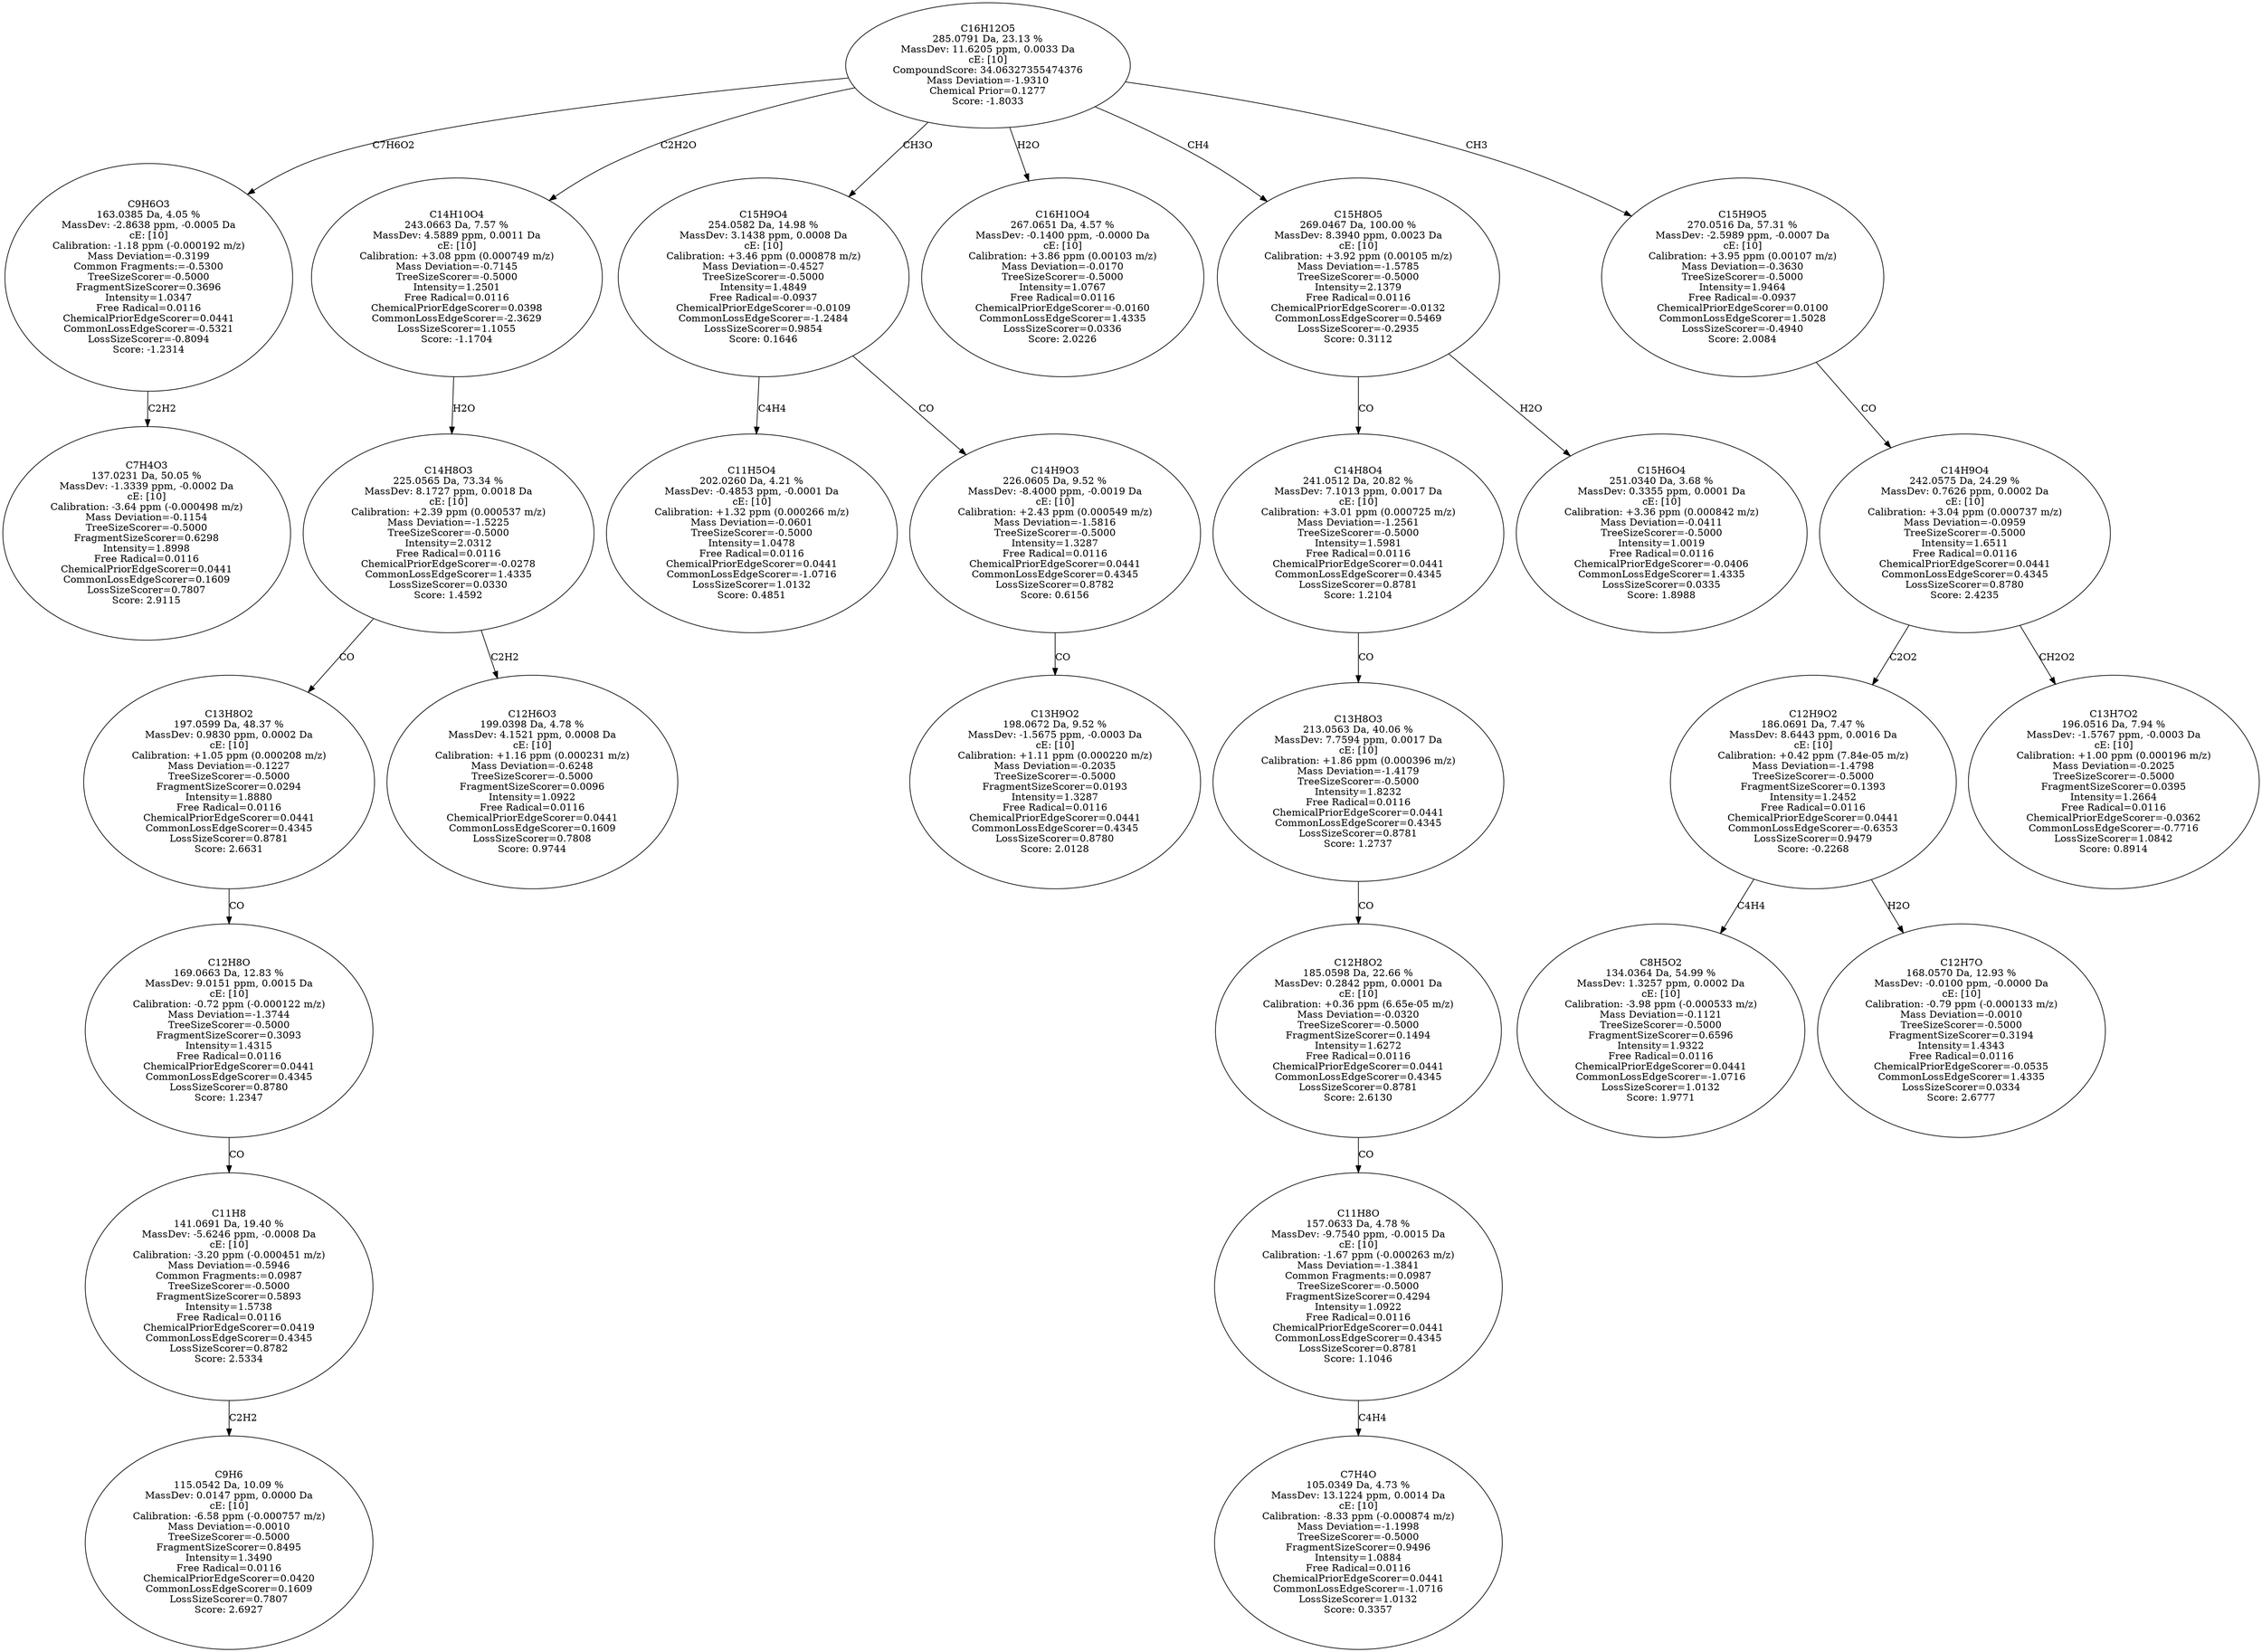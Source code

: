 strict digraph {
v1 [label="C7H4O3\n137.0231 Da, 50.05 %\nMassDev: -1.3339 ppm, -0.0002 Da\ncE: [10]\nCalibration: -3.64 ppm (-0.000498 m/z)\nMass Deviation=-0.1154\nTreeSizeScorer=-0.5000\nFragmentSizeScorer=0.6298\nIntensity=1.8998\nFree Radical=0.0116\nChemicalPriorEdgeScorer=0.0441\nCommonLossEdgeScorer=0.1609\nLossSizeScorer=0.7807\nScore: 2.9115"];
v2 [label="C9H6O3\n163.0385 Da, 4.05 %\nMassDev: -2.8638 ppm, -0.0005 Da\ncE: [10]\nCalibration: -1.18 ppm (-0.000192 m/z)\nMass Deviation=-0.3199\nCommon Fragments:=-0.5300\nTreeSizeScorer=-0.5000\nFragmentSizeScorer=0.3696\nIntensity=1.0347\nFree Radical=0.0116\nChemicalPriorEdgeScorer=0.0441\nCommonLossEdgeScorer=-0.5321\nLossSizeScorer=-0.8094\nScore: -1.2314"];
v3 [label="C9H6\n115.0542 Da, 10.09 %\nMassDev: 0.0147 ppm, 0.0000 Da\ncE: [10]\nCalibration: -6.58 ppm (-0.000757 m/z)\nMass Deviation=-0.0010\nTreeSizeScorer=-0.5000\nFragmentSizeScorer=0.8495\nIntensity=1.3490\nFree Radical=0.0116\nChemicalPriorEdgeScorer=0.0420\nCommonLossEdgeScorer=0.1609\nLossSizeScorer=0.7807\nScore: 2.6927"];
v4 [label="C11H8\n141.0691 Da, 19.40 %\nMassDev: -5.6246 ppm, -0.0008 Da\ncE: [10]\nCalibration: -3.20 ppm (-0.000451 m/z)\nMass Deviation=-0.5946\nCommon Fragments:=0.0987\nTreeSizeScorer=-0.5000\nFragmentSizeScorer=0.5893\nIntensity=1.5738\nFree Radical=0.0116\nChemicalPriorEdgeScorer=0.0419\nCommonLossEdgeScorer=0.4345\nLossSizeScorer=0.8782\nScore: 2.5334"];
v5 [label="C12H8O\n169.0663 Da, 12.83 %\nMassDev: 9.0151 ppm, 0.0015 Da\ncE: [10]\nCalibration: -0.72 ppm (-0.000122 m/z)\nMass Deviation=-1.3744\nTreeSizeScorer=-0.5000\nFragmentSizeScorer=0.3093\nIntensity=1.4315\nFree Radical=0.0116\nChemicalPriorEdgeScorer=0.0441\nCommonLossEdgeScorer=0.4345\nLossSizeScorer=0.8780\nScore: 1.2347"];
v6 [label="C13H8O2\n197.0599 Da, 48.37 %\nMassDev: 0.9830 ppm, 0.0002 Da\ncE: [10]\nCalibration: +1.05 ppm (0.000208 m/z)\nMass Deviation=-0.1227\nTreeSizeScorer=-0.5000\nFragmentSizeScorer=0.0294\nIntensity=1.8880\nFree Radical=0.0116\nChemicalPriorEdgeScorer=0.0441\nCommonLossEdgeScorer=0.4345\nLossSizeScorer=0.8781\nScore: 2.6631"];
v7 [label="C12H6O3\n199.0398 Da, 4.78 %\nMassDev: 4.1521 ppm, 0.0008 Da\ncE: [10]\nCalibration: +1.16 ppm (0.000231 m/z)\nMass Deviation=-0.6248\nTreeSizeScorer=-0.5000\nFragmentSizeScorer=0.0096\nIntensity=1.0922\nFree Radical=0.0116\nChemicalPriorEdgeScorer=0.0441\nCommonLossEdgeScorer=0.1609\nLossSizeScorer=0.7808\nScore: 0.9744"];
v8 [label="C14H8O3\n225.0565 Da, 73.34 %\nMassDev: 8.1727 ppm, 0.0018 Da\ncE: [10]\nCalibration: +2.39 ppm (0.000537 m/z)\nMass Deviation=-1.5225\nTreeSizeScorer=-0.5000\nIntensity=2.0312\nFree Radical=0.0116\nChemicalPriorEdgeScorer=-0.0278\nCommonLossEdgeScorer=1.4335\nLossSizeScorer=0.0330\nScore: 1.4592"];
v9 [label="C14H10O4\n243.0663 Da, 7.57 %\nMassDev: 4.5889 ppm, 0.0011 Da\ncE: [10]\nCalibration: +3.08 ppm (0.000749 m/z)\nMass Deviation=-0.7145\nTreeSizeScorer=-0.5000\nIntensity=1.2501\nFree Radical=0.0116\nChemicalPriorEdgeScorer=0.0398\nCommonLossEdgeScorer=-2.3629\nLossSizeScorer=1.1055\nScore: -1.1704"];
v10 [label="C11H5O4\n202.0260 Da, 4.21 %\nMassDev: -0.4853 ppm, -0.0001 Da\ncE: [10]\nCalibration: +1.32 ppm (0.000266 m/z)\nMass Deviation=-0.0601\nTreeSizeScorer=-0.5000\nIntensity=1.0478\nFree Radical=0.0116\nChemicalPriorEdgeScorer=0.0441\nCommonLossEdgeScorer=-1.0716\nLossSizeScorer=1.0132\nScore: 0.4851"];
v11 [label="C13H9O2\n198.0672 Da, 9.52 %\nMassDev: -1.5675 ppm, -0.0003 Da\ncE: [10]\nCalibration: +1.11 ppm (0.000220 m/z)\nMass Deviation=-0.2035\nTreeSizeScorer=-0.5000\nFragmentSizeScorer=0.0193\nIntensity=1.3287\nFree Radical=0.0116\nChemicalPriorEdgeScorer=0.0441\nCommonLossEdgeScorer=0.4345\nLossSizeScorer=0.8780\nScore: 2.0128"];
v12 [label="C14H9O3\n226.0605 Da, 9.52 %\nMassDev: -8.4000 ppm, -0.0019 Da\ncE: [10]\nCalibration: +2.43 ppm (0.000549 m/z)\nMass Deviation=-1.5816\nTreeSizeScorer=-0.5000\nIntensity=1.3287\nFree Radical=0.0116\nChemicalPriorEdgeScorer=0.0441\nCommonLossEdgeScorer=0.4345\nLossSizeScorer=0.8782\nScore: 0.6156"];
v13 [label="C15H9O4\n254.0582 Da, 14.98 %\nMassDev: 3.1438 ppm, 0.0008 Da\ncE: [10]\nCalibration: +3.46 ppm (0.000878 m/z)\nMass Deviation=-0.4527\nTreeSizeScorer=-0.5000\nIntensity=1.4849\nFree Radical=-0.0937\nChemicalPriorEdgeScorer=-0.0109\nCommonLossEdgeScorer=-1.2484\nLossSizeScorer=0.9854\nScore: 0.1646"];
v14 [label="C16H10O4\n267.0651 Da, 4.57 %\nMassDev: -0.1400 ppm, -0.0000 Da\ncE: [10]\nCalibration: +3.86 ppm (0.00103 m/z)\nMass Deviation=-0.0170\nTreeSizeScorer=-0.5000\nIntensity=1.0767\nFree Radical=0.0116\nChemicalPriorEdgeScorer=-0.0160\nCommonLossEdgeScorer=1.4335\nLossSizeScorer=0.0336\nScore: 2.0226"];
v15 [label="C7H4O\n105.0349 Da, 4.73 %\nMassDev: 13.1224 ppm, 0.0014 Da\ncE: [10]\nCalibration: -8.33 ppm (-0.000874 m/z)\nMass Deviation=-1.1998\nTreeSizeScorer=-0.5000\nFragmentSizeScorer=0.9496\nIntensity=1.0884\nFree Radical=0.0116\nChemicalPriorEdgeScorer=0.0441\nCommonLossEdgeScorer=-1.0716\nLossSizeScorer=1.0132\nScore: 0.3357"];
v16 [label="C11H8O\n157.0633 Da, 4.78 %\nMassDev: -9.7540 ppm, -0.0015 Da\ncE: [10]\nCalibration: -1.67 ppm (-0.000263 m/z)\nMass Deviation=-1.3841\nCommon Fragments:=0.0987\nTreeSizeScorer=-0.5000\nFragmentSizeScorer=0.4294\nIntensity=1.0922\nFree Radical=0.0116\nChemicalPriorEdgeScorer=0.0441\nCommonLossEdgeScorer=0.4345\nLossSizeScorer=0.8781\nScore: 1.1046"];
v17 [label="C12H8O2\n185.0598 Da, 22.66 %\nMassDev: 0.2842 ppm, 0.0001 Da\ncE: [10]\nCalibration: +0.36 ppm (6.65e-05 m/z)\nMass Deviation=-0.0320\nTreeSizeScorer=-0.5000\nFragmentSizeScorer=0.1494\nIntensity=1.6272\nFree Radical=0.0116\nChemicalPriorEdgeScorer=0.0441\nCommonLossEdgeScorer=0.4345\nLossSizeScorer=0.8781\nScore: 2.6130"];
v18 [label="C13H8O3\n213.0563 Da, 40.06 %\nMassDev: 7.7594 ppm, 0.0017 Da\ncE: [10]\nCalibration: +1.86 ppm (0.000396 m/z)\nMass Deviation=-1.4179\nTreeSizeScorer=-0.5000\nIntensity=1.8232\nFree Radical=0.0116\nChemicalPriorEdgeScorer=0.0441\nCommonLossEdgeScorer=0.4345\nLossSizeScorer=0.8781\nScore: 1.2737"];
v19 [label="C14H8O4\n241.0512 Da, 20.82 %\nMassDev: 7.1013 ppm, 0.0017 Da\ncE: [10]\nCalibration: +3.01 ppm (0.000725 m/z)\nMass Deviation=-1.2561\nTreeSizeScorer=-0.5000\nIntensity=1.5981\nFree Radical=0.0116\nChemicalPriorEdgeScorer=0.0441\nCommonLossEdgeScorer=0.4345\nLossSizeScorer=0.8781\nScore: 1.2104"];
v20 [label="C15H6O4\n251.0340 Da, 3.68 %\nMassDev: 0.3355 ppm, 0.0001 Da\ncE: [10]\nCalibration: +3.36 ppm (0.000842 m/z)\nMass Deviation=-0.0411\nTreeSizeScorer=-0.5000\nIntensity=1.0019\nFree Radical=0.0116\nChemicalPriorEdgeScorer=-0.0406\nCommonLossEdgeScorer=1.4335\nLossSizeScorer=0.0335\nScore: 1.8988"];
v21 [label="C15H8O5\n269.0467 Da, 100.00 %\nMassDev: 8.3940 ppm, 0.0023 Da\ncE: [10]\nCalibration: +3.92 ppm (0.00105 m/z)\nMass Deviation=-1.5785\nTreeSizeScorer=-0.5000\nIntensity=2.1379\nFree Radical=0.0116\nChemicalPriorEdgeScorer=-0.0132\nCommonLossEdgeScorer=0.5469\nLossSizeScorer=-0.2935\nScore: 0.3112"];
v22 [label="C8H5O2\n134.0364 Da, 54.99 %\nMassDev: 1.3257 ppm, 0.0002 Da\ncE: [10]\nCalibration: -3.98 ppm (-0.000533 m/z)\nMass Deviation=-0.1121\nTreeSizeScorer=-0.5000\nFragmentSizeScorer=0.6596\nIntensity=1.9322\nFree Radical=0.0116\nChemicalPriorEdgeScorer=0.0441\nCommonLossEdgeScorer=-1.0716\nLossSizeScorer=1.0132\nScore: 1.9771"];
v23 [label="C12H7O\n168.0570 Da, 12.93 %\nMassDev: -0.0100 ppm, -0.0000 Da\ncE: [10]\nCalibration: -0.79 ppm (-0.000133 m/z)\nMass Deviation=-0.0010\nTreeSizeScorer=-0.5000\nFragmentSizeScorer=0.3194\nIntensity=1.4343\nFree Radical=0.0116\nChemicalPriorEdgeScorer=-0.0535\nCommonLossEdgeScorer=1.4335\nLossSizeScorer=0.0334\nScore: 2.6777"];
v24 [label="C12H9O2\n186.0691 Da, 7.47 %\nMassDev: 8.6443 ppm, 0.0016 Da\ncE: [10]\nCalibration: +0.42 ppm (7.84e-05 m/z)\nMass Deviation=-1.4798\nTreeSizeScorer=-0.5000\nFragmentSizeScorer=0.1393\nIntensity=1.2452\nFree Radical=0.0116\nChemicalPriorEdgeScorer=0.0441\nCommonLossEdgeScorer=-0.6353\nLossSizeScorer=0.9479\nScore: -0.2268"];
v25 [label="C13H7O2\n196.0516 Da, 7.94 %\nMassDev: -1.5767 ppm, -0.0003 Da\ncE: [10]\nCalibration: +1.00 ppm (0.000196 m/z)\nMass Deviation=-0.2025\nTreeSizeScorer=-0.5000\nFragmentSizeScorer=0.0395\nIntensity=1.2664\nFree Radical=0.0116\nChemicalPriorEdgeScorer=-0.0362\nCommonLossEdgeScorer=-0.7716\nLossSizeScorer=1.0842\nScore: 0.8914"];
v26 [label="C14H9O4\n242.0575 Da, 24.29 %\nMassDev: 0.7626 ppm, 0.0002 Da\ncE: [10]\nCalibration: +3.04 ppm (0.000737 m/z)\nMass Deviation=-0.0959\nTreeSizeScorer=-0.5000\nIntensity=1.6511\nFree Radical=0.0116\nChemicalPriorEdgeScorer=0.0441\nCommonLossEdgeScorer=0.4345\nLossSizeScorer=0.8780\nScore: 2.4235"];
v27 [label="C15H9O5\n270.0516 Da, 57.31 %\nMassDev: -2.5989 ppm, -0.0007 Da\ncE: [10]\nCalibration: +3.95 ppm (0.00107 m/z)\nMass Deviation=-0.3630\nTreeSizeScorer=-0.5000\nIntensity=1.9464\nFree Radical=-0.0937\nChemicalPriorEdgeScorer=0.0100\nCommonLossEdgeScorer=1.5028\nLossSizeScorer=-0.4940\nScore: 2.0084"];
v28 [label="C16H12O5\n285.0791 Da, 23.13 %\nMassDev: 11.6205 ppm, 0.0033 Da\ncE: [10]\nCompoundScore: 34.06327355474376\nMass Deviation=-1.9310\nChemical Prior=0.1277\nScore: -1.8033"];
v2 -> v1 [label="C2H2"];
v28 -> v2 [label="C7H6O2"];
v4 -> v3 [label="C2H2"];
v5 -> v4 [label="CO"];
v6 -> v5 [label="CO"];
v8 -> v6 [label="CO"];
v8 -> v7 [label="C2H2"];
v9 -> v8 [label="H2O"];
v28 -> v9 [label="C2H2O"];
v13 -> v10 [label="C4H4"];
v12 -> v11 [label="CO"];
v13 -> v12 [label="CO"];
v28 -> v13 [label="CH3O"];
v28 -> v14 [label="H2O"];
v16 -> v15 [label="C4H4"];
v17 -> v16 [label="CO"];
v18 -> v17 [label="CO"];
v19 -> v18 [label="CO"];
v21 -> v19 [label="CO"];
v21 -> v20 [label="H2O"];
v28 -> v21 [label="CH4"];
v24 -> v22 [label="C4H4"];
v24 -> v23 [label="H2O"];
v26 -> v24 [label="C2O2"];
v26 -> v25 [label="CH2O2"];
v27 -> v26 [label="CO"];
v28 -> v27 [label="CH3"];
}